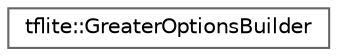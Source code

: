 digraph "Graphical Class Hierarchy"
{
 // LATEX_PDF_SIZE
  bgcolor="transparent";
  edge [fontname=Helvetica,fontsize=10,labelfontname=Helvetica,labelfontsize=10];
  node [fontname=Helvetica,fontsize=10,shape=box,height=0.2,width=0.4];
  rankdir="LR";
  Node0 [id="Node000000",label="tflite::GreaterOptionsBuilder",height=0.2,width=0.4,color="grey40", fillcolor="white", style="filled",URL="$structtflite_1_1_greater_options_builder.html",tooltip=" "];
}
